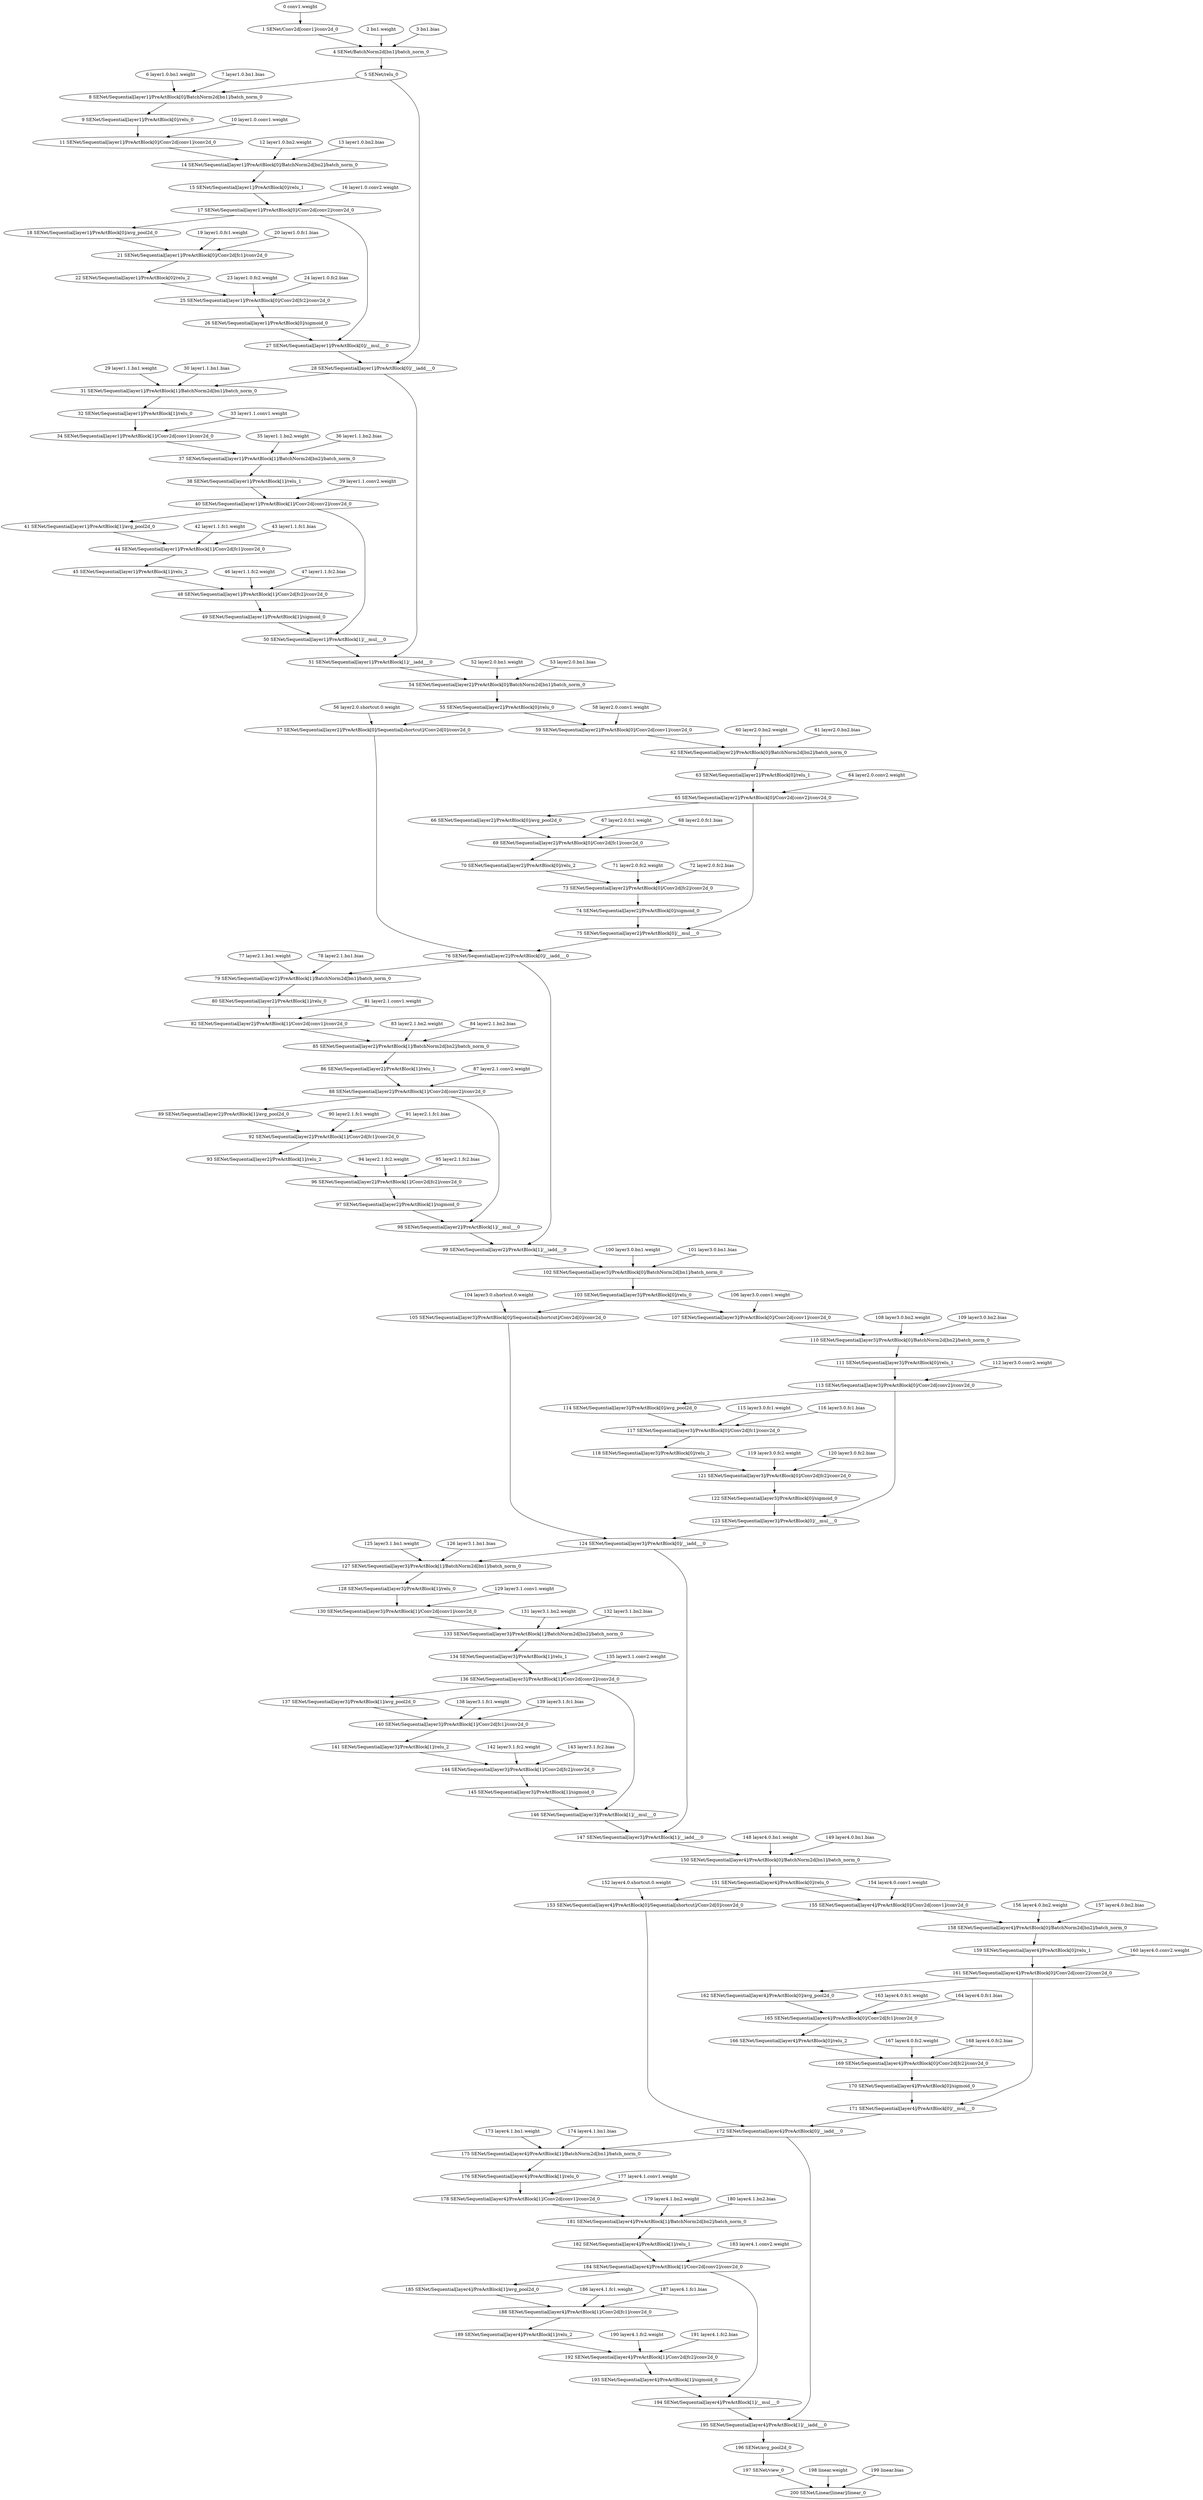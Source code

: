 strict digraph  {
"0 conv1.weight" [id=0, type=nncf_model_const];
"1 SENet/Conv2d[conv1]/conv2d_0" [id=1, type=conv2d];
"2 bn1.weight" [id=2, type=nncf_model_const];
"3 bn1.bias" [id=3, type=nncf_model_const];
"4 SENet/BatchNorm2d[bn1]/batch_norm_0" [id=4, type=batch_norm];
"5 SENet/relu_0" [id=5, type=relu];
"6 layer1.0.bn1.weight" [id=6, type=nncf_model_const];
"7 layer1.0.bn1.bias" [id=7, type=nncf_model_const];
"8 SENet/Sequential[layer1]/PreActBlock[0]/BatchNorm2d[bn1]/batch_norm_0" [id=8, type=batch_norm];
"9 SENet/Sequential[layer1]/PreActBlock[0]/relu_0" [id=9, type=relu];
"10 layer1.0.conv1.weight" [id=10, type=nncf_model_const];
"11 SENet/Sequential[layer1]/PreActBlock[0]/Conv2d[conv1]/conv2d_0" [id=11, type=conv2d];
"12 layer1.0.bn2.weight" [id=12, type=nncf_model_const];
"13 layer1.0.bn2.bias" [id=13, type=nncf_model_const];
"14 SENet/Sequential[layer1]/PreActBlock[0]/BatchNorm2d[bn2]/batch_norm_0" [id=14, type=batch_norm];
"15 SENet/Sequential[layer1]/PreActBlock[0]/relu_1" [id=15, type=relu];
"16 layer1.0.conv2.weight" [id=16, type=nncf_model_const];
"17 SENet/Sequential[layer1]/PreActBlock[0]/Conv2d[conv2]/conv2d_0" [id=17, type=conv2d];
"18 SENet/Sequential[layer1]/PreActBlock[0]/avg_pool2d_0" [id=18, type=avg_pool2d];
"19 layer1.0.fc1.weight" [id=19, type=nncf_model_const];
"20 layer1.0.fc1.bias" [id=20, type=nncf_model_const];
"21 SENet/Sequential[layer1]/PreActBlock[0]/Conv2d[fc1]/conv2d_0" [id=21, type=conv2d];
"22 SENet/Sequential[layer1]/PreActBlock[0]/relu_2" [id=22, type=relu];
"23 layer1.0.fc2.weight" [id=23, type=nncf_model_const];
"24 layer1.0.fc2.bias" [id=24, type=nncf_model_const];
"25 SENet/Sequential[layer1]/PreActBlock[0]/Conv2d[fc2]/conv2d_0" [id=25, type=conv2d];
"26 SENet/Sequential[layer1]/PreActBlock[0]/sigmoid_0" [id=26, type=sigmoid];
"27 SENet/Sequential[layer1]/PreActBlock[0]/__mul___0" [id=27, type=__mul__];
"28 SENet/Sequential[layer1]/PreActBlock[0]/__iadd___0" [id=28, type=__iadd__];
"29 layer1.1.bn1.weight" [id=29, type=nncf_model_const];
"30 layer1.1.bn1.bias" [id=30, type=nncf_model_const];
"31 SENet/Sequential[layer1]/PreActBlock[1]/BatchNorm2d[bn1]/batch_norm_0" [id=31, type=batch_norm];
"32 SENet/Sequential[layer1]/PreActBlock[1]/relu_0" [id=32, type=relu];
"33 layer1.1.conv1.weight" [id=33, type=nncf_model_const];
"34 SENet/Sequential[layer1]/PreActBlock[1]/Conv2d[conv1]/conv2d_0" [id=34, type=conv2d];
"35 layer1.1.bn2.weight" [id=35, type=nncf_model_const];
"36 layer1.1.bn2.bias" [id=36, type=nncf_model_const];
"37 SENet/Sequential[layer1]/PreActBlock[1]/BatchNorm2d[bn2]/batch_norm_0" [id=37, type=batch_norm];
"38 SENet/Sequential[layer1]/PreActBlock[1]/relu_1" [id=38, type=relu];
"39 layer1.1.conv2.weight" [id=39, type=nncf_model_const];
"40 SENet/Sequential[layer1]/PreActBlock[1]/Conv2d[conv2]/conv2d_0" [id=40, type=conv2d];
"41 SENet/Sequential[layer1]/PreActBlock[1]/avg_pool2d_0" [id=41, type=avg_pool2d];
"42 layer1.1.fc1.weight" [id=42, type=nncf_model_const];
"43 layer1.1.fc1.bias" [id=43, type=nncf_model_const];
"44 SENet/Sequential[layer1]/PreActBlock[1]/Conv2d[fc1]/conv2d_0" [id=44, type=conv2d];
"45 SENet/Sequential[layer1]/PreActBlock[1]/relu_2" [id=45, type=relu];
"46 layer1.1.fc2.weight" [id=46, type=nncf_model_const];
"47 layer1.1.fc2.bias" [id=47, type=nncf_model_const];
"48 SENet/Sequential[layer1]/PreActBlock[1]/Conv2d[fc2]/conv2d_0" [id=48, type=conv2d];
"49 SENet/Sequential[layer1]/PreActBlock[1]/sigmoid_0" [id=49, type=sigmoid];
"50 SENet/Sequential[layer1]/PreActBlock[1]/__mul___0" [id=50, type=__mul__];
"51 SENet/Sequential[layer1]/PreActBlock[1]/__iadd___0" [id=51, type=__iadd__];
"52 layer2.0.bn1.weight" [id=52, type=nncf_model_const];
"53 layer2.0.bn1.bias" [id=53, type=nncf_model_const];
"54 SENet/Sequential[layer2]/PreActBlock[0]/BatchNorm2d[bn1]/batch_norm_0" [id=54, type=batch_norm];
"55 SENet/Sequential[layer2]/PreActBlock[0]/relu_0" [id=55, type=relu];
"56 layer2.0.shortcut.0.weight" [id=56, type=nncf_model_const];
"57 SENet/Sequential[layer2]/PreActBlock[0]/Sequential[shortcut]/Conv2d[0]/conv2d_0" [id=57, type=conv2d];
"58 layer2.0.conv1.weight" [id=58, type=nncf_model_const];
"59 SENet/Sequential[layer2]/PreActBlock[0]/Conv2d[conv1]/conv2d_0" [id=59, type=conv2d];
"60 layer2.0.bn2.weight" [id=60, type=nncf_model_const];
"61 layer2.0.bn2.bias" [id=61, type=nncf_model_const];
"62 SENet/Sequential[layer2]/PreActBlock[0]/BatchNorm2d[bn2]/batch_norm_0" [id=62, type=batch_norm];
"63 SENet/Sequential[layer2]/PreActBlock[0]/relu_1" [id=63, type=relu];
"64 layer2.0.conv2.weight" [id=64, type=nncf_model_const];
"65 SENet/Sequential[layer2]/PreActBlock[0]/Conv2d[conv2]/conv2d_0" [id=65, type=conv2d];
"66 SENet/Sequential[layer2]/PreActBlock[0]/avg_pool2d_0" [id=66, type=avg_pool2d];
"67 layer2.0.fc1.weight" [id=67, type=nncf_model_const];
"68 layer2.0.fc1.bias" [id=68, type=nncf_model_const];
"69 SENet/Sequential[layer2]/PreActBlock[0]/Conv2d[fc1]/conv2d_0" [id=69, type=conv2d];
"70 SENet/Sequential[layer2]/PreActBlock[0]/relu_2" [id=70, type=relu];
"71 layer2.0.fc2.weight" [id=71, type=nncf_model_const];
"72 layer2.0.fc2.bias" [id=72, type=nncf_model_const];
"73 SENet/Sequential[layer2]/PreActBlock[0]/Conv2d[fc2]/conv2d_0" [id=73, type=conv2d];
"74 SENet/Sequential[layer2]/PreActBlock[0]/sigmoid_0" [id=74, type=sigmoid];
"75 SENet/Sequential[layer2]/PreActBlock[0]/__mul___0" [id=75, type=__mul__];
"76 SENet/Sequential[layer2]/PreActBlock[0]/__iadd___0" [id=76, type=__iadd__];
"77 layer2.1.bn1.weight" [id=77, type=nncf_model_const];
"78 layer2.1.bn1.bias" [id=78, type=nncf_model_const];
"79 SENet/Sequential[layer2]/PreActBlock[1]/BatchNorm2d[bn1]/batch_norm_0" [id=79, type=batch_norm];
"80 SENet/Sequential[layer2]/PreActBlock[1]/relu_0" [id=80, type=relu];
"81 layer2.1.conv1.weight" [id=81, type=nncf_model_const];
"82 SENet/Sequential[layer2]/PreActBlock[1]/Conv2d[conv1]/conv2d_0" [id=82, type=conv2d];
"83 layer2.1.bn2.weight" [id=83, type=nncf_model_const];
"84 layer2.1.bn2.bias" [id=84, type=nncf_model_const];
"85 SENet/Sequential[layer2]/PreActBlock[1]/BatchNorm2d[bn2]/batch_norm_0" [id=85, type=batch_norm];
"86 SENet/Sequential[layer2]/PreActBlock[1]/relu_1" [id=86, type=relu];
"87 layer2.1.conv2.weight" [id=87, type=nncf_model_const];
"88 SENet/Sequential[layer2]/PreActBlock[1]/Conv2d[conv2]/conv2d_0" [id=88, type=conv2d];
"89 SENet/Sequential[layer2]/PreActBlock[1]/avg_pool2d_0" [id=89, type=avg_pool2d];
"90 layer2.1.fc1.weight" [id=90, type=nncf_model_const];
"91 layer2.1.fc1.bias" [id=91, type=nncf_model_const];
"92 SENet/Sequential[layer2]/PreActBlock[1]/Conv2d[fc1]/conv2d_0" [id=92, type=conv2d];
"93 SENet/Sequential[layer2]/PreActBlock[1]/relu_2" [id=93, type=relu];
"94 layer2.1.fc2.weight" [id=94, type=nncf_model_const];
"95 layer2.1.fc2.bias" [id=95, type=nncf_model_const];
"96 SENet/Sequential[layer2]/PreActBlock[1]/Conv2d[fc2]/conv2d_0" [id=96, type=conv2d];
"97 SENet/Sequential[layer2]/PreActBlock[1]/sigmoid_0" [id=97, type=sigmoid];
"98 SENet/Sequential[layer2]/PreActBlock[1]/__mul___0" [id=98, type=__mul__];
"99 SENet/Sequential[layer2]/PreActBlock[1]/__iadd___0" [id=99, type=__iadd__];
"100 layer3.0.bn1.weight" [id=100, type=nncf_model_const];
"101 layer3.0.bn1.bias" [id=101, type=nncf_model_const];
"102 SENet/Sequential[layer3]/PreActBlock[0]/BatchNorm2d[bn1]/batch_norm_0" [id=102, type=batch_norm];
"103 SENet/Sequential[layer3]/PreActBlock[0]/relu_0" [id=103, type=relu];
"104 layer3.0.shortcut.0.weight" [id=104, type=nncf_model_const];
"105 SENet/Sequential[layer3]/PreActBlock[0]/Sequential[shortcut]/Conv2d[0]/conv2d_0" [id=105, type=conv2d];
"106 layer3.0.conv1.weight" [id=106, type=nncf_model_const];
"107 SENet/Sequential[layer3]/PreActBlock[0]/Conv2d[conv1]/conv2d_0" [id=107, type=conv2d];
"108 layer3.0.bn2.weight" [id=108, type=nncf_model_const];
"109 layer3.0.bn2.bias" [id=109, type=nncf_model_const];
"110 SENet/Sequential[layer3]/PreActBlock[0]/BatchNorm2d[bn2]/batch_norm_0" [id=110, type=batch_norm];
"111 SENet/Sequential[layer3]/PreActBlock[0]/relu_1" [id=111, type=relu];
"112 layer3.0.conv2.weight" [id=112, type=nncf_model_const];
"113 SENet/Sequential[layer3]/PreActBlock[0]/Conv2d[conv2]/conv2d_0" [id=113, type=conv2d];
"114 SENet/Sequential[layer3]/PreActBlock[0]/avg_pool2d_0" [id=114, type=avg_pool2d];
"115 layer3.0.fc1.weight" [id=115, type=nncf_model_const];
"116 layer3.0.fc1.bias" [id=116, type=nncf_model_const];
"117 SENet/Sequential[layer3]/PreActBlock[0]/Conv2d[fc1]/conv2d_0" [id=117, type=conv2d];
"118 SENet/Sequential[layer3]/PreActBlock[0]/relu_2" [id=118, type=relu];
"119 layer3.0.fc2.weight" [id=119, type=nncf_model_const];
"120 layer3.0.fc2.bias" [id=120, type=nncf_model_const];
"121 SENet/Sequential[layer3]/PreActBlock[0]/Conv2d[fc2]/conv2d_0" [id=121, type=conv2d];
"122 SENet/Sequential[layer3]/PreActBlock[0]/sigmoid_0" [id=122, type=sigmoid];
"123 SENet/Sequential[layer3]/PreActBlock[0]/__mul___0" [id=123, type=__mul__];
"124 SENet/Sequential[layer3]/PreActBlock[0]/__iadd___0" [id=124, type=__iadd__];
"125 layer3.1.bn1.weight" [id=125, type=nncf_model_const];
"126 layer3.1.bn1.bias" [id=126, type=nncf_model_const];
"127 SENet/Sequential[layer3]/PreActBlock[1]/BatchNorm2d[bn1]/batch_norm_0" [id=127, type=batch_norm];
"128 SENet/Sequential[layer3]/PreActBlock[1]/relu_0" [id=128, type=relu];
"129 layer3.1.conv1.weight" [id=129, type=nncf_model_const];
"130 SENet/Sequential[layer3]/PreActBlock[1]/Conv2d[conv1]/conv2d_0" [id=130, type=conv2d];
"131 layer3.1.bn2.weight" [id=131, type=nncf_model_const];
"132 layer3.1.bn2.bias" [id=132, type=nncf_model_const];
"133 SENet/Sequential[layer3]/PreActBlock[1]/BatchNorm2d[bn2]/batch_norm_0" [id=133, type=batch_norm];
"134 SENet/Sequential[layer3]/PreActBlock[1]/relu_1" [id=134, type=relu];
"135 layer3.1.conv2.weight" [id=135, type=nncf_model_const];
"136 SENet/Sequential[layer3]/PreActBlock[1]/Conv2d[conv2]/conv2d_0" [id=136, type=conv2d];
"137 SENet/Sequential[layer3]/PreActBlock[1]/avg_pool2d_0" [id=137, type=avg_pool2d];
"138 layer3.1.fc1.weight" [id=138, type=nncf_model_const];
"139 layer3.1.fc1.bias" [id=139, type=nncf_model_const];
"140 SENet/Sequential[layer3]/PreActBlock[1]/Conv2d[fc1]/conv2d_0" [id=140, type=conv2d];
"141 SENet/Sequential[layer3]/PreActBlock[1]/relu_2" [id=141, type=relu];
"142 layer3.1.fc2.weight" [id=142, type=nncf_model_const];
"143 layer3.1.fc2.bias" [id=143, type=nncf_model_const];
"144 SENet/Sequential[layer3]/PreActBlock[1]/Conv2d[fc2]/conv2d_0" [id=144, type=conv2d];
"145 SENet/Sequential[layer3]/PreActBlock[1]/sigmoid_0" [id=145, type=sigmoid];
"146 SENet/Sequential[layer3]/PreActBlock[1]/__mul___0" [id=146, type=__mul__];
"147 SENet/Sequential[layer3]/PreActBlock[1]/__iadd___0" [id=147, type=__iadd__];
"148 layer4.0.bn1.weight" [id=148, type=nncf_model_const];
"149 layer4.0.bn1.bias" [id=149, type=nncf_model_const];
"150 SENet/Sequential[layer4]/PreActBlock[0]/BatchNorm2d[bn1]/batch_norm_0" [id=150, type=batch_norm];
"151 SENet/Sequential[layer4]/PreActBlock[0]/relu_0" [id=151, type=relu];
"152 layer4.0.shortcut.0.weight" [id=152, type=nncf_model_const];
"153 SENet/Sequential[layer4]/PreActBlock[0]/Sequential[shortcut]/Conv2d[0]/conv2d_0" [id=153, type=conv2d];
"154 layer4.0.conv1.weight" [id=154, type=nncf_model_const];
"155 SENet/Sequential[layer4]/PreActBlock[0]/Conv2d[conv1]/conv2d_0" [id=155, type=conv2d];
"156 layer4.0.bn2.weight" [id=156, type=nncf_model_const];
"157 layer4.0.bn2.bias" [id=157, type=nncf_model_const];
"158 SENet/Sequential[layer4]/PreActBlock[0]/BatchNorm2d[bn2]/batch_norm_0" [id=158, type=batch_norm];
"159 SENet/Sequential[layer4]/PreActBlock[0]/relu_1" [id=159, type=relu];
"160 layer4.0.conv2.weight" [id=160, type=nncf_model_const];
"161 SENet/Sequential[layer4]/PreActBlock[0]/Conv2d[conv2]/conv2d_0" [id=161, type=conv2d];
"162 SENet/Sequential[layer4]/PreActBlock[0]/avg_pool2d_0" [id=162, type=avg_pool2d];
"163 layer4.0.fc1.weight" [id=163, type=nncf_model_const];
"164 layer4.0.fc1.bias" [id=164, type=nncf_model_const];
"165 SENet/Sequential[layer4]/PreActBlock[0]/Conv2d[fc1]/conv2d_0" [id=165, type=conv2d];
"166 SENet/Sequential[layer4]/PreActBlock[0]/relu_2" [id=166, type=relu];
"167 layer4.0.fc2.weight" [id=167, type=nncf_model_const];
"168 layer4.0.fc2.bias" [id=168, type=nncf_model_const];
"169 SENet/Sequential[layer4]/PreActBlock[0]/Conv2d[fc2]/conv2d_0" [id=169, type=conv2d];
"170 SENet/Sequential[layer4]/PreActBlock[0]/sigmoid_0" [id=170, type=sigmoid];
"171 SENet/Sequential[layer4]/PreActBlock[0]/__mul___0" [id=171, type=__mul__];
"172 SENet/Sequential[layer4]/PreActBlock[0]/__iadd___0" [id=172, type=__iadd__];
"173 layer4.1.bn1.weight" [id=173, type=nncf_model_const];
"174 layer4.1.bn1.bias" [id=174, type=nncf_model_const];
"175 SENet/Sequential[layer4]/PreActBlock[1]/BatchNorm2d[bn1]/batch_norm_0" [id=175, type=batch_norm];
"176 SENet/Sequential[layer4]/PreActBlock[1]/relu_0" [id=176, type=relu];
"177 layer4.1.conv1.weight" [id=177, type=nncf_model_const];
"178 SENet/Sequential[layer4]/PreActBlock[1]/Conv2d[conv1]/conv2d_0" [id=178, type=conv2d];
"179 layer4.1.bn2.weight" [id=179, type=nncf_model_const];
"180 layer4.1.bn2.bias" [id=180, type=nncf_model_const];
"181 SENet/Sequential[layer4]/PreActBlock[1]/BatchNorm2d[bn2]/batch_norm_0" [id=181, type=batch_norm];
"182 SENet/Sequential[layer4]/PreActBlock[1]/relu_1" [id=182, type=relu];
"183 layer4.1.conv2.weight" [id=183, type=nncf_model_const];
"184 SENet/Sequential[layer4]/PreActBlock[1]/Conv2d[conv2]/conv2d_0" [id=184, type=conv2d];
"185 SENet/Sequential[layer4]/PreActBlock[1]/avg_pool2d_0" [id=185, type=avg_pool2d];
"186 layer4.1.fc1.weight" [id=186, type=nncf_model_const];
"187 layer4.1.fc1.bias" [id=187, type=nncf_model_const];
"188 SENet/Sequential[layer4]/PreActBlock[1]/Conv2d[fc1]/conv2d_0" [id=188, type=conv2d];
"189 SENet/Sequential[layer4]/PreActBlock[1]/relu_2" [id=189, type=relu];
"190 layer4.1.fc2.weight" [id=190, type=nncf_model_const];
"191 layer4.1.fc2.bias" [id=191, type=nncf_model_const];
"192 SENet/Sequential[layer4]/PreActBlock[1]/Conv2d[fc2]/conv2d_0" [id=192, type=conv2d];
"193 SENet/Sequential[layer4]/PreActBlock[1]/sigmoid_0" [id=193, type=sigmoid];
"194 SENet/Sequential[layer4]/PreActBlock[1]/__mul___0" [id=194, type=__mul__];
"195 SENet/Sequential[layer4]/PreActBlock[1]/__iadd___0" [id=195, type=__iadd__];
"196 SENet/avg_pool2d_0" [id=196, type=avg_pool2d];
"197 SENet/view_0" [id=197, type=view];
"198 linear.weight" [id=198, type=nncf_model_const];
"199 linear.bias" [id=199, type=nncf_model_const];
"200 SENet/Linear[linear]/linear_0" [id=200, type=linear];
"0 conv1.weight" -> "1 SENet/Conv2d[conv1]/conv2d_0";
"1 SENet/Conv2d[conv1]/conv2d_0" -> "4 SENet/BatchNorm2d[bn1]/batch_norm_0";
"2 bn1.weight" -> "4 SENet/BatchNorm2d[bn1]/batch_norm_0";
"3 bn1.bias" -> "4 SENet/BatchNorm2d[bn1]/batch_norm_0";
"4 SENet/BatchNorm2d[bn1]/batch_norm_0" -> "5 SENet/relu_0";
"5 SENet/relu_0" -> "8 SENet/Sequential[layer1]/PreActBlock[0]/BatchNorm2d[bn1]/batch_norm_0";
"5 SENet/relu_0" -> "28 SENet/Sequential[layer1]/PreActBlock[0]/__iadd___0";
"6 layer1.0.bn1.weight" -> "8 SENet/Sequential[layer1]/PreActBlock[0]/BatchNorm2d[bn1]/batch_norm_0";
"7 layer1.0.bn1.bias" -> "8 SENet/Sequential[layer1]/PreActBlock[0]/BatchNorm2d[bn1]/batch_norm_0";
"8 SENet/Sequential[layer1]/PreActBlock[0]/BatchNorm2d[bn1]/batch_norm_0" -> "9 SENet/Sequential[layer1]/PreActBlock[0]/relu_0";
"9 SENet/Sequential[layer1]/PreActBlock[0]/relu_0" -> "11 SENet/Sequential[layer1]/PreActBlock[0]/Conv2d[conv1]/conv2d_0";
"10 layer1.0.conv1.weight" -> "11 SENet/Sequential[layer1]/PreActBlock[0]/Conv2d[conv1]/conv2d_0";
"11 SENet/Sequential[layer1]/PreActBlock[0]/Conv2d[conv1]/conv2d_0" -> "14 SENet/Sequential[layer1]/PreActBlock[0]/BatchNorm2d[bn2]/batch_norm_0";
"12 layer1.0.bn2.weight" -> "14 SENet/Sequential[layer1]/PreActBlock[0]/BatchNorm2d[bn2]/batch_norm_0";
"13 layer1.0.bn2.bias" -> "14 SENet/Sequential[layer1]/PreActBlock[0]/BatchNorm2d[bn2]/batch_norm_0";
"14 SENet/Sequential[layer1]/PreActBlock[0]/BatchNorm2d[bn2]/batch_norm_0" -> "15 SENet/Sequential[layer1]/PreActBlock[0]/relu_1";
"15 SENet/Sequential[layer1]/PreActBlock[0]/relu_1" -> "17 SENet/Sequential[layer1]/PreActBlock[0]/Conv2d[conv2]/conv2d_0";
"16 layer1.0.conv2.weight" -> "17 SENet/Sequential[layer1]/PreActBlock[0]/Conv2d[conv2]/conv2d_0";
"17 SENet/Sequential[layer1]/PreActBlock[0]/Conv2d[conv2]/conv2d_0" -> "18 SENet/Sequential[layer1]/PreActBlock[0]/avg_pool2d_0";
"17 SENet/Sequential[layer1]/PreActBlock[0]/Conv2d[conv2]/conv2d_0" -> "27 SENet/Sequential[layer1]/PreActBlock[0]/__mul___0";
"18 SENet/Sequential[layer1]/PreActBlock[0]/avg_pool2d_0" -> "21 SENet/Sequential[layer1]/PreActBlock[0]/Conv2d[fc1]/conv2d_0";
"19 layer1.0.fc1.weight" -> "21 SENet/Sequential[layer1]/PreActBlock[0]/Conv2d[fc1]/conv2d_0";
"20 layer1.0.fc1.bias" -> "21 SENet/Sequential[layer1]/PreActBlock[0]/Conv2d[fc1]/conv2d_0";
"21 SENet/Sequential[layer1]/PreActBlock[0]/Conv2d[fc1]/conv2d_0" -> "22 SENet/Sequential[layer1]/PreActBlock[0]/relu_2";
"22 SENet/Sequential[layer1]/PreActBlock[0]/relu_2" -> "25 SENet/Sequential[layer1]/PreActBlock[0]/Conv2d[fc2]/conv2d_0";
"23 layer1.0.fc2.weight" -> "25 SENet/Sequential[layer1]/PreActBlock[0]/Conv2d[fc2]/conv2d_0";
"24 layer1.0.fc2.bias" -> "25 SENet/Sequential[layer1]/PreActBlock[0]/Conv2d[fc2]/conv2d_0";
"25 SENet/Sequential[layer1]/PreActBlock[0]/Conv2d[fc2]/conv2d_0" -> "26 SENet/Sequential[layer1]/PreActBlock[0]/sigmoid_0";
"26 SENet/Sequential[layer1]/PreActBlock[0]/sigmoid_0" -> "27 SENet/Sequential[layer1]/PreActBlock[0]/__mul___0";
"27 SENet/Sequential[layer1]/PreActBlock[0]/__mul___0" -> "28 SENet/Sequential[layer1]/PreActBlock[0]/__iadd___0";
"28 SENet/Sequential[layer1]/PreActBlock[0]/__iadd___0" -> "31 SENet/Sequential[layer1]/PreActBlock[1]/BatchNorm2d[bn1]/batch_norm_0";
"28 SENet/Sequential[layer1]/PreActBlock[0]/__iadd___0" -> "51 SENet/Sequential[layer1]/PreActBlock[1]/__iadd___0";
"29 layer1.1.bn1.weight" -> "31 SENet/Sequential[layer1]/PreActBlock[1]/BatchNorm2d[bn1]/batch_norm_0";
"30 layer1.1.bn1.bias" -> "31 SENet/Sequential[layer1]/PreActBlock[1]/BatchNorm2d[bn1]/batch_norm_0";
"31 SENet/Sequential[layer1]/PreActBlock[1]/BatchNorm2d[bn1]/batch_norm_0" -> "32 SENet/Sequential[layer1]/PreActBlock[1]/relu_0";
"32 SENet/Sequential[layer1]/PreActBlock[1]/relu_0" -> "34 SENet/Sequential[layer1]/PreActBlock[1]/Conv2d[conv1]/conv2d_0";
"33 layer1.1.conv1.weight" -> "34 SENet/Sequential[layer1]/PreActBlock[1]/Conv2d[conv1]/conv2d_0";
"34 SENet/Sequential[layer1]/PreActBlock[1]/Conv2d[conv1]/conv2d_0" -> "37 SENet/Sequential[layer1]/PreActBlock[1]/BatchNorm2d[bn2]/batch_norm_0";
"35 layer1.1.bn2.weight" -> "37 SENet/Sequential[layer1]/PreActBlock[1]/BatchNorm2d[bn2]/batch_norm_0";
"36 layer1.1.bn2.bias" -> "37 SENet/Sequential[layer1]/PreActBlock[1]/BatchNorm2d[bn2]/batch_norm_0";
"37 SENet/Sequential[layer1]/PreActBlock[1]/BatchNorm2d[bn2]/batch_norm_0" -> "38 SENet/Sequential[layer1]/PreActBlock[1]/relu_1";
"38 SENet/Sequential[layer1]/PreActBlock[1]/relu_1" -> "40 SENet/Sequential[layer1]/PreActBlock[1]/Conv2d[conv2]/conv2d_0";
"39 layer1.1.conv2.weight" -> "40 SENet/Sequential[layer1]/PreActBlock[1]/Conv2d[conv2]/conv2d_0";
"40 SENet/Sequential[layer1]/PreActBlock[1]/Conv2d[conv2]/conv2d_0" -> "41 SENet/Sequential[layer1]/PreActBlock[1]/avg_pool2d_0";
"40 SENet/Sequential[layer1]/PreActBlock[1]/Conv2d[conv2]/conv2d_0" -> "50 SENet/Sequential[layer1]/PreActBlock[1]/__mul___0";
"41 SENet/Sequential[layer1]/PreActBlock[1]/avg_pool2d_0" -> "44 SENet/Sequential[layer1]/PreActBlock[1]/Conv2d[fc1]/conv2d_0";
"42 layer1.1.fc1.weight" -> "44 SENet/Sequential[layer1]/PreActBlock[1]/Conv2d[fc1]/conv2d_0";
"43 layer1.1.fc1.bias" -> "44 SENet/Sequential[layer1]/PreActBlock[1]/Conv2d[fc1]/conv2d_0";
"44 SENet/Sequential[layer1]/PreActBlock[1]/Conv2d[fc1]/conv2d_0" -> "45 SENet/Sequential[layer1]/PreActBlock[1]/relu_2";
"45 SENet/Sequential[layer1]/PreActBlock[1]/relu_2" -> "48 SENet/Sequential[layer1]/PreActBlock[1]/Conv2d[fc2]/conv2d_0";
"46 layer1.1.fc2.weight" -> "48 SENet/Sequential[layer1]/PreActBlock[1]/Conv2d[fc2]/conv2d_0";
"47 layer1.1.fc2.bias" -> "48 SENet/Sequential[layer1]/PreActBlock[1]/Conv2d[fc2]/conv2d_0";
"48 SENet/Sequential[layer1]/PreActBlock[1]/Conv2d[fc2]/conv2d_0" -> "49 SENet/Sequential[layer1]/PreActBlock[1]/sigmoid_0";
"49 SENet/Sequential[layer1]/PreActBlock[1]/sigmoid_0" -> "50 SENet/Sequential[layer1]/PreActBlock[1]/__mul___0";
"50 SENet/Sequential[layer1]/PreActBlock[1]/__mul___0" -> "51 SENet/Sequential[layer1]/PreActBlock[1]/__iadd___0";
"51 SENet/Sequential[layer1]/PreActBlock[1]/__iadd___0" -> "54 SENet/Sequential[layer2]/PreActBlock[0]/BatchNorm2d[bn1]/batch_norm_0";
"52 layer2.0.bn1.weight" -> "54 SENet/Sequential[layer2]/PreActBlock[0]/BatchNorm2d[bn1]/batch_norm_0";
"53 layer2.0.bn1.bias" -> "54 SENet/Sequential[layer2]/PreActBlock[0]/BatchNorm2d[bn1]/batch_norm_0";
"54 SENet/Sequential[layer2]/PreActBlock[0]/BatchNorm2d[bn1]/batch_norm_0" -> "55 SENet/Sequential[layer2]/PreActBlock[0]/relu_0";
"55 SENet/Sequential[layer2]/PreActBlock[0]/relu_0" -> "57 SENet/Sequential[layer2]/PreActBlock[0]/Sequential[shortcut]/Conv2d[0]/conv2d_0";
"55 SENet/Sequential[layer2]/PreActBlock[0]/relu_0" -> "59 SENet/Sequential[layer2]/PreActBlock[0]/Conv2d[conv1]/conv2d_0";
"56 layer2.0.shortcut.0.weight" -> "57 SENet/Sequential[layer2]/PreActBlock[0]/Sequential[shortcut]/Conv2d[0]/conv2d_0";
"57 SENet/Sequential[layer2]/PreActBlock[0]/Sequential[shortcut]/Conv2d[0]/conv2d_0" -> "76 SENet/Sequential[layer2]/PreActBlock[0]/__iadd___0";
"58 layer2.0.conv1.weight" -> "59 SENet/Sequential[layer2]/PreActBlock[0]/Conv2d[conv1]/conv2d_0";
"59 SENet/Sequential[layer2]/PreActBlock[0]/Conv2d[conv1]/conv2d_0" -> "62 SENet/Sequential[layer2]/PreActBlock[0]/BatchNorm2d[bn2]/batch_norm_0";
"60 layer2.0.bn2.weight" -> "62 SENet/Sequential[layer2]/PreActBlock[0]/BatchNorm2d[bn2]/batch_norm_0";
"61 layer2.0.bn2.bias" -> "62 SENet/Sequential[layer2]/PreActBlock[0]/BatchNorm2d[bn2]/batch_norm_0";
"62 SENet/Sequential[layer2]/PreActBlock[0]/BatchNorm2d[bn2]/batch_norm_0" -> "63 SENet/Sequential[layer2]/PreActBlock[0]/relu_1";
"63 SENet/Sequential[layer2]/PreActBlock[0]/relu_1" -> "65 SENet/Sequential[layer2]/PreActBlock[0]/Conv2d[conv2]/conv2d_0";
"64 layer2.0.conv2.weight" -> "65 SENet/Sequential[layer2]/PreActBlock[0]/Conv2d[conv2]/conv2d_0";
"65 SENet/Sequential[layer2]/PreActBlock[0]/Conv2d[conv2]/conv2d_0" -> "66 SENet/Sequential[layer2]/PreActBlock[0]/avg_pool2d_0";
"65 SENet/Sequential[layer2]/PreActBlock[0]/Conv2d[conv2]/conv2d_0" -> "75 SENet/Sequential[layer2]/PreActBlock[0]/__mul___0";
"66 SENet/Sequential[layer2]/PreActBlock[0]/avg_pool2d_0" -> "69 SENet/Sequential[layer2]/PreActBlock[0]/Conv2d[fc1]/conv2d_0";
"67 layer2.0.fc1.weight" -> "69 SENet/Sequential[layer2]/PreActBlock[0]/Conv2d[fc1]/conv2d_0";
"68 layer2.0.fc1.bias" -> "69 SENet/Sequential[layer2]/PreActBlock[0]/Conv2d[fc1]/conv2d_0";
"69 SENet/Sequential[layer2]/PreActBlock[0]/Conv2d[fc1]/conv2d_0" -> "70 SENet/Sequential[layer2]/PreActBlock[0]/relu_2";
"70 SENet/Sequential[layer2]/PreActBlock[0]/relu_2" -> "73 SENet/Sequential[layer2]/PreActBlock[0]/Conv2d[fc2]/conv2d_0";
"71 layer2.0.fc2.weight" -> "73 SENet/Sequential[layer2]/PreActBlock[0]/Conv2d[fc2]/conv2d_0";
"72 layer2.0.fc2.bias" -> "73 SENet/Sequential[layer2]/PreActBlock[0]/Conv2d[fc2]/conv2d_0";
"73 SENet/Sequential[layer2]/PreActBlock[0]/Conv2d[fc2]/conv2d_0" -> "74 SENet/Sequential[layer2]/PreActBlock[0]/sigmoid_0";
"74 SENet/Sequential[layer2]/PreActBlock[0]/sigmoid_0" -> "75 SENet/Sequential[layer2]/PreActBlock[0]/__mul___0";
"75 SENet/Sequential[layer2]/PreActBlock[0]/__mul___0" -> "76 SENet/Sequential[layer2]/PreActBlock[0]/__iadd___0";
"76 SENet/Sequential[layer2]/PreActBlock[0]/__iadd___0" -> "79 SENet/Sequential[layer2]/PreActBlock[1]/BatchNorm2d[bn1]/batch_norm_0";
"76 SENet/Sequential[layer2]/PreActBlock[0]/__iadd___0" -> "99 SENet/Sequential[layer2]/PreActBlock[1]/__iadd___0";
"77 layer2.1.bn1.weight" -> "79 SENet/Sequential[layer2]/PreActBlock[1]/BatchNorm2d[bn1]/batch_norm_0";
"78 layer2.1.bn1.bias" -> "79 SENet/Sequential[layer2]/PreActBlock[1]/BatchNorm2d[bn1]/batch_norm_0";
"79 SENet/Sequential[layer2]/PreActBlock[1]/BatchNorm2d[bn1]/batch_norm_0" -> "80 SENet/Sequential[layer2]/PreActBlock[1]/relu_0";
"80 SENet/Sequential[layer2]/PreActBlock[1]/relu_0" -> "82 SENet/Sequential[layer2]/PreActBlock[1]/Conv2d[conv1]/conv2d_0";
"81 layer2.1.conv1.weight" -> "82 SENet/Sequential[layer2]/PreActBlock[1]/Conv2d[conv1]/conv2d_0";
"82 SENet/Sequential[layer2]/PreActBlock[1]/Conv2d[conv1]/conv2d_0" -> "85 SENet/Sequential[layer2]/PreActBlock[1]/BatchNorm2d[bn2]/batch_norm_0";
"83 layer2.1.bn2.weight" -> "85 SENet/Sequential[layer2]/PreActBlock[1]/BatchNorm2d[bn2]/batch_norm_0";
"84 layer2.1.bn2.bias" -> "85 SENet/Sequential[layer2]/PreActBlock[1]/BatchNorm2d[bn2]/batch_norm_0";
"85 SENet/Sequential[layer2]/PreActBlock[1]/BatchNorm2d[bn2]/batch_norm_0" -> "86 SENet/Sequential[layer2]/PreActBlock[1]/relu_1";
"86 SENet/Sequential[layer2]/PreActBlock[1]/relu_1" -> "88 SENet/Sequential[layer2]/PreActBlock[1]/Conv2d[conv2]/conv2d_0";
"87 layer2.1.conv2.weight" -> "88 SENet/Sequential[layer2]/PreActBlock[1]/Conv2d[conv2]/conv2d_0";
"88 SENet/Sequential[layer2]/PreActBlock[1]/Conv2d[conv2]/conv2d_0" -> "89 SENet/Sequential[layer2]/PreActBlock[1]/avg_pool2d_0";
"88 SENet/Sequential[layer2]/PreActBlock[1]/Conv2d[conv2]/conv2d_0" -> "98 SENet/Sequential[layer2]/PreActBlock[1]/__mul___0";
"89 SENet/Sequential[layer2]/PreActBlock[1]/avg_pool2d_0" -> "92 SENet/Sequential[layer2]/PreActBlock[1]/Conv2d[fc1]/conv2d_0";
"90 layer2.1.fc1.weight" -> "92 SENet/Sequential[layer2]/PreActBlock[1]/Conv2d[fc1]/conv2d_0";
"91 layer2.1.fc1.bias" -> "92 SENet/Sequential[layer2]/PreActBlock[1]/Conv2d[fc1]/conv2d_0";
"92 SENet/Sequential[layer2]/PreActBlock[1]/Conv2d[fc1]/conv2d_0" -> "93 SENet/Sequential[layer2]/PreActBlock[1]/relu_2";
"93 SENet/Sequential[layer2]/PreActBlock[1]/relu_2" -> "96 SENet/Sequential[layer2]/PreActBlock[1]/Conv2d[fc2]/conv2d_0";
"94 layer2.1.fc2.weight" -> "96 SENet/Sequential[layer2]/PreActBlock[1]/Conv2d[fc2]/conv2d_0";
"95 layer2.1.fc2.bias" -> "96 SENet/Sequential[layer2]/PreActBlock[1]/Conv2d[fc2]/conv2d_0";
"96 SENet/Sequential[layer2]/PreActBlock[1]/Conv2d[fc2]/conv2d_0" -> "97 SENet/Sequential[layer2]/PreActBlock[1]/sigmoid_0";
"97 SENet/Sequential[layer2]/PreActBlock[1]/sigmoid_0" -> "98 SENet/Sequential[layer2]/PreActBlock[1]/__mul___0";
"98 SENet/Sequential[layer2]/PreActBlock[1]/__mul___0" -> "99 SENet/Sequential[layer2]/PreActBlock[1]/__iadd___0";
"99 SENet/Sequential[layer2]/PreActBlock[1]/__iadd___0" -> "102 SENet/Sequential[layer3]/PreActBlock[0]/BatchNorm2d[bn1]/batch_norm_0";
"100 layer3.0.bn1.weight" -> "102 SENet/Sequential[layer3]/PreActBlock[0]/BatchNorm2d[bn1]/batch_norm_0";
"101 layer3.0.bn1.bias" -> "102 SENet/Sequential[layer3]/PreActBlock[0]/BatchNorm2d[bn1]/batch_norm_0";
"102 SENet/Sequential[layer3]/PreActBlock[0]/BatchNorm2d[bn1]/batch_norm_0" -> "103 SENet/Sequential[layer3]/PreActBlock[0]/relu_0";
"103 SENet/Sequential[layer3]/PreActBlock[0]/relu_0" -> "105 SENet/Sequential[layer3]/PreActBlock[0]/Sequential[shortcut]/Conv2d[0]/conv2d_0";
"103 SENet/Sequential[layer3]/PreActBlock[0]/relu_0" -> "107 SENet/Sequential[layer3]/PreActBlock[0]/Conv2d[conv1]/conv2d_0";
"104 layer3.0.shortcut.0.weight" -> "105 SENet/Sequential[layer3]/PreActBlock[0]/Sequential[shortcut]/Conv2d[0]/conv2d_0";
"105 SENet/Sequential[layer3]/PreActBlock[0]/Sequential[shortcut]/Conv2d[0]/conv2d_0" -> "124 SENet/Sequential[layer3]/PreActBlock[0]/__iadd___0";
"106 layer3.0.conv1.weight" -> "107 SENet/Sequential[layer3]/PreActBlock[0]/Conv2d[conv1]/conv2d_0";
"107 SENet/Sequential[layer3]/PreActBlock[0]/Conv2d[conv1]/conv2d_0" -> "110 SENet/Sequential[layer3]/PreActBlock[0]/BatchNorm2d[bn2]/batch_norm_0";
"108 layer3.0.bn2.weight" -> "110 SENet/Sequential[layer3]/PreActBlock[0]/BatchNorm2d[bn2]/batch_norm_0";
"109 layer3.0.bn2.bias" -> "110 SENet/Sequential[layer3]/PreActBlock[0]/BatchNorm2d[bn2]/batch_norm_0";
"110 SENet/Sequential[layer3]/PreActBlock[0]/BatchNorm2d[bn2]/batch_norm_0" -> "111 SENet/Sequential[layer3]/PreActBlock[0]/relu_1";
"111 SENet/Sequential[layer3]/PreActBlock[0]/relu_1" -> "113 SENet/Sequential[layer3]/PreActBlock[0]/Conv2d[conv2]/conv2d_0";
"112 layer3.0.conv2.weight" -> "113 SENet/Sequential[layer3]/PreActBlock[0]/Conv2d[conv2]/conv2d_0";
"113 SENet/Sequential[layer3]/PreActBlock[0]/Conv2d[conv2]/conv2d_0" -> "114 SENet/Sequential[layer3]/PreActBlock[0]/avg_pool2d_0";
"113 SENet/Sequential[layer3]/PreActBlock[0]/Conv2d[conv2]/conv2d_0" -> "123 SENet/Sequential[layer3]/PreActBlock[0]/__mul___0";
"114 SENet/Sequential[layer3]/PreActBlock[0]/avg_pool2d_0" -> "117 SENet/Sequential[layer3]/PreActBlock[0]/Conv2d[fc1]/conv2d_0";
"115 layer3.0.fc1.weight" -> "117 SENet/Sequential[layer3]/PreActBlock[0]/Conv2d[fc1]/conv2d_0";
"116 layer3.0.fc1.bias" -> "117 SENet/Sequential[layer3]/PreActBlock[0]/Conv2d[fc1]/conv2d_0";
"117 SENet/Sequential[layer3]/PreActBlock[0]/Conv2d[fc1]/conv2d_0" -> "118 SENet/Sequential[layer3]/PreActBlock[0]/relu_2";
"118 SENet/Sequential[layer3]/PreActBlock[0]/relu_2" -> "121 SENet/Sequential[layer3]/PreActBlock[0]/Conv2d[fc2]/conv2d_0";
"119 layer3.0.fc2.weight" -> "121 SENet/Sequential[layer3]/PreActBlock[0]/Conv2d[fc2]/conv2d_0";
"120 layer3.0.fc2.bias" -> "121 SENet/Sequential[layer3]/PreActBlock[0]/Conv2d[fc2]/conv2d_0";
"121 SENet/Sequential[layer3]/PreActBlock[0]/Conv2d[fc2]/conv2d_0" -> "122 SENet/Sequential[layer3]/PreActBlock[0]/sigmoid_0";
"122 SENet/Sequential[layer3]/PreActBlock[0]/sigmoid_0" -> "123 SENet/Sequential[layer3]/PreActBlock[0]/__mul___0";
"123 SENet/Sequential[layer3]/PreActBlock[0]/__mul___0" -> "124 SENet/Sequential[layer3]/PreActBlock[0]/__iadd___0";
"124 SENet/Sequential[layer3]/PreActBlock[0]/__iadd___0" -> "127 SENet/Sequential[layer3]/PreActBlock[1]/BatchNorm2d[bn1]/batch_norm_0";
"124 SENet/Sequential[layer3]/PreActBlock[0]/__iadd___0" -> "147 SENet/Sequential[layer3]/PreActBlock[1]/__iadd___0";
"125 layer3.1.bn1.weight" -> "127 SENet/Sequential[layer3]/PreActBlock[1]/BatchNorm2d[bn1]/batch_norm_0";
"126 layer3.1.bn1.bias" -> "127 SENet/Sequential[layer3]/PreActBlock[1]/BatchNorm2d[bn1]/batch_norm_0";
"127 SENet/Sequential[layer3]/PreActBlock[1]/BatchNorm2d[bn1]/batch_norm_0" -> "128 SENet/Sequential[layer3]/PreActBlock[1]/relu_0";
"128 SENet/Sequential[layer3]/PreActBlock[1]/relu_0" -> "130 SENet/Sequential[layer3]/PreActBlock[1]/Conv2d[conv1]/conv2d_0";
"129 layer3.1.conv1.weight" -> "130 SENet/Sequential[layer3]/PreActBlock[1]/Conv2d[conv1]/conv2d_0";
"130 SENet/Sequential[layer3]/PreActBlock[1]/Conv2d[conv1]/conv2d_0" -> "133 SENet/Sequential[layer3]/PreActBlock[1]/BatchNorm2d[bn2]/batch_norm_0";
"131 layer3.1.bn2.weight" -> "133 SENet/Sequential[layer3]/PreActBlock[1]/BatchNorm2d[bn2]/batch_norm_0";
"132 layer3.1.bn2.bias" -> "133 SENet/Sequential[layer3]/PreActBlock[1]/BatchNorm2d[bn2]/batch_norm_0";
"133 SENet/Sequential[layer3]/PreActBlock[1]/BatchNorm2d[bn2]/batch_norm_0" -> "134 SENet/Sequential[layer3]/PreActBlock[1]/relu_1";
"134 SENet/Sequential[layer3]/PreActBlock[1]/relu_1" -> "136 SENet/Sequential[layer3]/PreActBlock[1]/Conv2d[conv2]/conv2d_0";
"135 layer3.1.conv2.weight" -> "136 SENet/Sequential[layer3]/PreActBlock[1]/Conv2d[conv2]/conv2d_0";
"136 SENet/Sequential[layer3]/PreActBlock[1]/Conv2d[conv2]/conv2d_0" -> "137 SENet/Sequential[layer3]/PreActBlock[1]/avg_pool2d_0";
"136 SENet/Sequential[layer3]/PreActBlock[1]/Conv2d[conv2]/conv2d_0" -> "146 SENet/Sequential[layer3]/PreActBlock[1]/__mul___0";
"137 SENet/Sequential[layer3]/PreActBlock[1]/avg_pool2d_0" -> "140 SENet/Sequential[layer3]/PreActBlock[1]/Conv2d[fc1]/conv2d_0";
"138 layer3.1.fc1.weight" -> "140 SENet/Sequential[layer3]/PreActBlock[1]/Conv2d[fc1]/conv2d_0";
"139 layer3.1.fc1.bias" -> "140 SENet/Sequential[layer3]/PreActBlock[1]/Conv2d[fc1]/conv2d_0";
"140 SENet/Sequential[layer3]/PreActBlock[1]/Conv2d[fc1]/conv2d_0" -> "141 SENet/Sequential[layer3]/PreActBlock[1]/relu_2";
"141 SENet/Sequential[layer3]/PreActBlock[1]/relu_2" -> "144 SENet/Sequential[layer3]/PreActBlock[1]/Conv2d[fc2]/conv2d_0";
"142 layer3.1.fc2.weight" -> "144 SENet/Sequential[layer3]/PreActBlock[1]/Conv2d[fc2]/conv2d_0";
"143 layer3.1.fc2.bias" -> "144 SENet/Sequential[layer3]/PreActBlock[1]/Conv2d[fc2]/conv2d_0";
"144 SENet/Sequential[layer3]/PreActBlock[1]/Conv2d[fc2]/conv2d_0" -> "145 SENet/Sequential[layer3]/PreActBlock[1]/sigmoid_0";
"145 SENet/Sequential[layer3]/PreActBlock[1]/sigmoid_0" -> "146 SENet/Sequential[layer3]/PreActBlock[1]/__mul___0";
"146 SENet/Sequential[layer3]/PreActBlock[1]/__mul___0" -> "147 SENet/Sequential[layer3]/PreActBlock[1]/__iadd___0";
"147 SENet/Sequential[layer3]/PreActBlock[1]/__iadd___0" -> "150 SENet/Sequential[layer4]/PreActBlock[0]/BatchNorm2d[bn1]/batch_norm_0";
"148 layer4.0.bn1.weight" -> "150 SENet/Sequential[layer4]/PreActBlock[0]/BatchNorm2d[bn1]/batch_norm_0";
"149 layer4.0.bn1.bias" -> "150 SENet/Sequential[layer4]/PreActBlock[0]/BatchNorm2d[bn1]/batch_norm_0";
"150 SENet/Sequential[layer4]/PreActBlock[0]/BatchNorm2d[bn1]/batch_norm_0" -> "151 SENet/Sequential[layer4]/PreActBlock[0]/relu_0";
"151 SENet/Sequential[layer4]/PreActBlock[0]/relu_0" -> "153 SENet/Sequential[layer4]/PreActBlock[0]/Sequential[shortcut]/Conv2d[0]/conv2d_0";
"151 SENet/Sequential[layer4]/PreActBlock[0]/relu_0" -> "155 SENet/Sequential[layer4]/PreActBlock[0]/Conv2d[conv1]/conv2d_0";
"152 layer4.0.shortcut.0.weight" -> "153 SENet/Sequential[layer4]/PreActBlock[0]/Sequential[shortcut]/Conv2d[0]/conv2d_0";
"153 SENet/Sequential[layer4]/PreActBlock[0]/Sequential[shortcut]/Conv2d[0]/conv2d_0" -> "172 SENet/Sequential[layer4]/PreActBlock[0]/__iadd___0";
"154 layer4.0.conv1.weight" -> "155 SENet/Sequential[layer4]/PreActBlock[0]/Conv2d[conv1]/conv2d_0";
"155 SENet/Sequential[layer4]/PreActBlock[0]/Conv2d[conv1]/conv2d_0" -> "158 SENet/Sequential[layer4]/PreActBlock[0]/BatchNorm2d[bn2]/batch_norm_0";
"156 layer4.0.bn2.weight" -> "158 SENet/Sequential[layer4]/PreActBlock[0]/BatchNorm2d[bn2]/batch_norm_0";
"157 layer4.0.bn2.bias" -> "158 SENet/Sequential[layer4]/PreActBlock[0]/BatchNorm2d[bn2]/batch_norm_0";
"158 SENet/Sequential[layer4]/PreActBlock[0]/BatchNorm2d[bn2]/batch_norm_0" -> "159 SENet/Sequential[layer4]/PreActBlock[0]/relu_1";
"159 SENet/Sequential[layer4]/PreActBlock[0]/relu_1" -> "161 SENet/Sequential[layer4]/PreActBlock[0]/Conv2d[conv2]/conv2d_0";
"160 layer4.0.conv2.weight" -> "161 SENet/Sequential[layer4]/PreActBlock[0]/Conv2d[conv2]/conv2d_0";
"161 SENet/Sequential[layer4]/PreActBlock[0]/Conv2d[conv2]/conv2d_0" -> "162 SENet/Sequential[layer4]/PreActBlock[0]/avg_pool2d_0";
"161 SENet/Sequential[layer4]/PreActBlock[0]/Conv2d[conv2]/conv2d_0" -> "171 SENet/Sequential[layer4]/PreActBlock[0]/__mul___0";
"162 SENet/Sequential[layer4]/PreActBlock[0]/avg_pool2d_0" -> "165 SENet/Sequential[layer4]/PreActBlock[0]/Conv2d[fc1]/conv2d_0";
"163 layer4.0.fc1.weight" -> "165 SENet/Sequential[layer4]/PreActBlock[0]/Conv2d[fc1]/conv2d_0";
"164 layer4.0.fc1.bias" -> "165 SENet/Sequential[layer4]/PreActBlock[0]/Conv2d[fc1]/conv2d_0";
"165 SENet/Sequential[layer4]/PreActBlock[0]/Conv2d[fc1]/conv2d_0" -> "166 SENet/Sequential[layer4]/PreActBlock[0]/relu_2";
"166 SENet/Sequential[layer4]/PreActBlock[0]/relu_2" -> "169 SENet/Sequential[layer4]/PreActBlock[0]/Conv2d[fc2]/conv2d_0";
"167 layer4.0.fc2.weight" -> "169 SENet/Sequential[layer4]/PreActBlock[0]/Conv2d[fc2]/conv2d_0";
"168 layer4.0.fc2.bias" -> "169 SENet/Sequential[layer4]/PreActBlock[0]/Conv2d[fc2]/conv2d_0";
"169 SENet/Sequential[layer4]/PreActBlock[0]/Conv2d[fc2]/conv2d_0" -> "170 SENet/Sequential[layer4]/PreActBlock[0]/sigmoid_0";
"170 SENet/Sequential[layer4]/PreActBlock[0]/sigmoid_0" -> "171 SENet/Sequential[layer4]/PreActBlock[0]/__mul___0";
"171 SENet/Sequential[layer4]/PreActBlock[0]/__mul___0" -> "172 SENet/Sequential[layer4]/PreActBlock[0]/__iadd___0";
"172 SENet/Sequential[layer4]/PreActBlock[0]/__iadd___0" -> "175 SENet/Sequential[layer4]/PreActBlock[1]/BatchNorm2d[bn1]/batch_norm_0";
"172 SENet/Sequential[layer4]/PreActBlock[0]/__iadd___0" -> "195 SENet/Sequential[layer4]/PreActBlock[1]/__iadd___0";
"173 layer4.1.bn1.weight" -> "175 SENet/Sequential[layer4]/PreActBlock[1]/BatchNorm2d[bn1]/batch_norm_0";
"174 layer4.1.bn1.bias" -> "175 SENet/Sequential[layer4]/PreActBlock[1]/BatchNorm2d[bn1]/batch_norm_0";
"175 SENet/Sequential[layer4]/PreActBlock[1]/BatchNorm2d[bn1]/batch_norm_0" -> "176 SENet/Sequential[layer4]/PreActBlock[1]/relu_0";
"176 SENet/Sequential[layer4]/PreActBlock[1]/relu_0" -> "178 SENet/Sequential[layer4]/PreActBlock[1]/Conv2d[conv1]/conv2d_0";
"177 layer4.1.conv1.weight" -> "178 SENet/Sequential[layer4]/PreActBlock[1]/Conv2d[conv1]/conv2d_0";
"178 SENet/Sequential[layer4]/PreActBlock[1]/Conv2d[conv1]/conv2d_0" -> "181 SENet/Sequential[layer4]/PreActBlock[1]/BatchNorm2d[bn2]/batch_norm_0";
"179 layer4.1.bn2.weight" -> "181 SENet/Sequential[layer4]/PreActBlock[1]/BatchNorm2d[bn2]/batch_norm_0";
"180 layer4.1.bn2.bias" -> "181 SENet/Sequential[layer4]/PreActBlock[1]/BatchNorm2d[bn2]/batch_norm_0";
"181 SENet/Sequential[layer4]/PreActBlock[1]/BatchNorm2d[bn2]/batch_norm_0" -> "182 SENet/Sequential[layer4]/PreActBlock[1]/relu_1";
"182 SENet/Sequential[layer4]/PreActBlock[1]/relu_1" -> "184 SENet/Sequential[layer4]/PreActBlock[1]/Conv2d[conv2]/conv2d_0";
"183 layer4.1.conv2.weight" -> "184 SENet/Sequential[layer4]/PreActBlock[1]/Conv2d[conv2]/conv2d_0";
"184 SENet/Sequential[layer4]/PreActBlock[1]/Conv2d[conv2]/conv2d_0" -> "185 SENet/Sequential[layer4]/PreActBlock[1]/avg_pool2d_0";
"184 SENet/Sequential[layer4]/PreActBlock[1]/Conv2d[conv2]/conv2d_0" -> "194 SENet/Sequential[layer4]/PreActBlock[1]/__mul___0";
"185 SENet/Sequential[layer4]/PreActBlock[1]/avg_pool2d_0" -> "188 SENet/Sequential[layer4]/PreActBlock[1]/Conv2d[fc1]/conv2d_0";
"186 layer4.1.fc1.weight" -> "188 SENet/Sequential[layer4]/PreActBlock[1]/Conv2d[fc1]/conv2d_0";
"187 layer4.1.fc1.bias" -> "188 SENet/Sequential[layer4]/PreActBlock[1]/Conv2d[fc1]/conv2d_0";
"188 SENet/Sequential[layer4]/PreActBlock[1]/Conv2d[fc1]/conv2d_0" -> "189 SENet/Sequential[layer4]/PreActBlock[1]/relu_2";
"189 SENet/Sequential[layer4]/PreActBlock[1]/relu_2" -> "192 SENet/Sequential[layer4]/PreActBlock[1]/Conv2d[fc2]/conv2d_0";
"190 layer4.1.fc2.weight" -> "192 SENet/Sequential[layer4]/PreActBlock[1]/Conv2d[fc2]/conv2d_0";
"191 layer4.1.fc2.bias" -> "192 SENet/Sequential[layer4]/PreActBlock[1]/Conv2d[fc2]/conv2d_0";
"192 SENet/Sequential[layer4]/PreActBlock[1]/Conv2d[fc2]/conv2d_0" -> "193 SENet/Sequential[layer4]/PreActBlock[1]/sigmoid_0";
"193 SENet/Sequential[layer4]/PreActBlock[1]/sigmoid_0" -> "194 SENet/Sequential[layer4]/PreActBlock[1]/__mul___0";
"194 SENet/Sequential[layer4]/PreActBlock[1]/__mul___0" -> "195 SENet/Sequential[layer4]/PreActBlock[1]/__iadd___0";
"195 SENet/Sequential[layer4]/PreActBlock[1]/__iadd___0" -> "196 SENet/avg_pool2d_0";
"196 SENet/avg_pool2d_0" -> "197 SENet/view_0";
"197 SENet/view_0" -> "200 SENet/Linear[linear]/linear_0";
"198 linear.weight" -> "200 SENet/Linear[linear]/linear_0";
"199 linear.bias" -> "200 SENet/Linear[linear]/linear_0";
}
